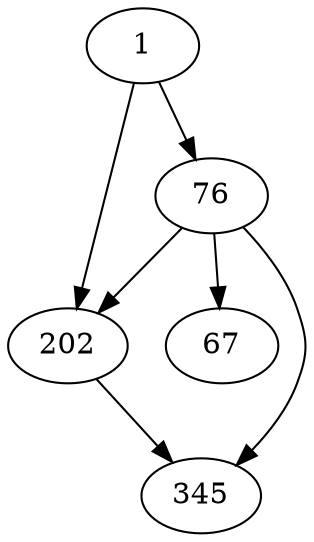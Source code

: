 digraph gamebook {

 
1->202

1->76
                                                                          76->202

76->67

76->345
                                                                                                                             202->345
                                                                                                                                                                                                      }
